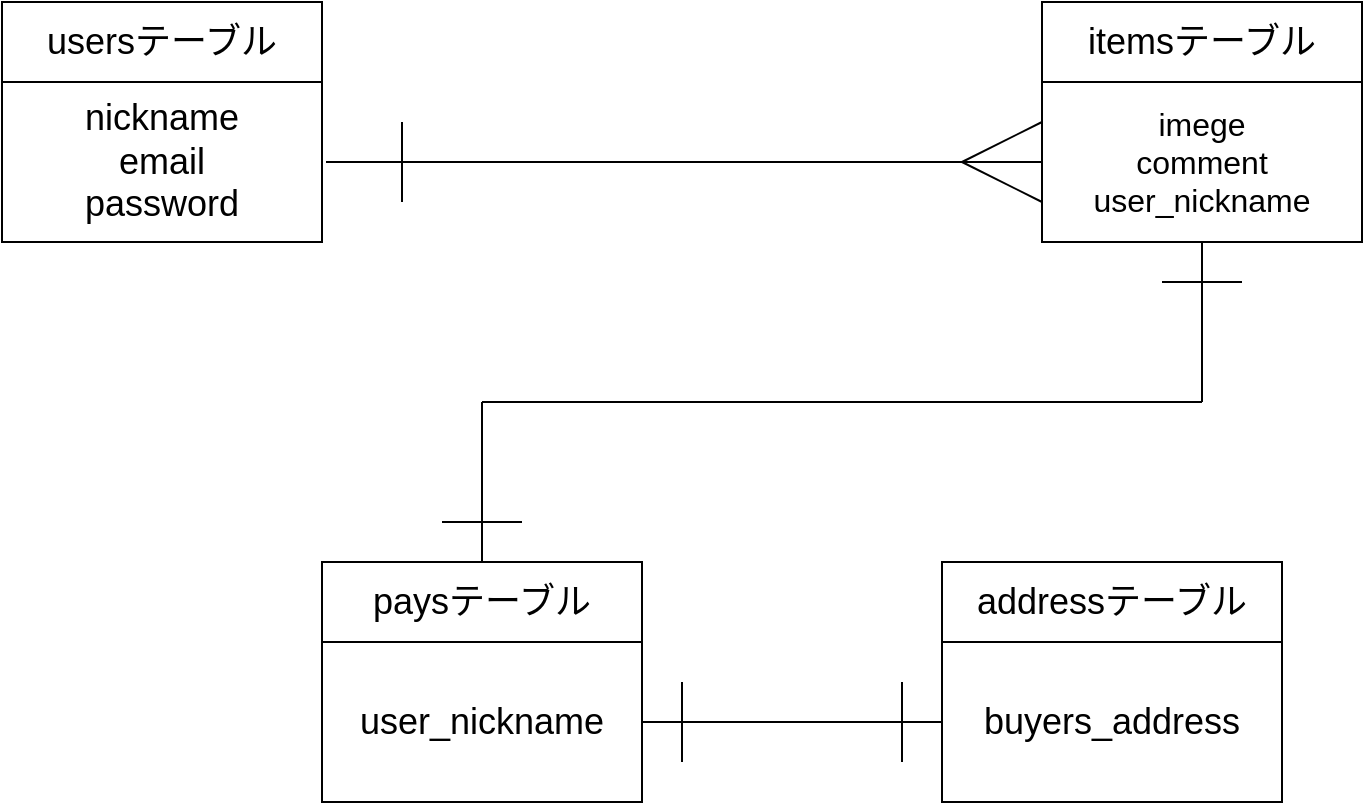 <mxfile version="13.6.5">
    <diagram id="IIaWlgp91XiE6lufCjXq" name="ページ1">
        <mxGraphModel dx="943" dy="680" grid="1" gridSize="10" guides="1" tooltips="1" connect="1" arrows="1" fold="1" page="1" pageScale="1" pageWidth="827" pageHeight="1169" math="0" shadow="0">
            <root>
                <mxCell id="0"/>
                <mxCell id="1" parent="0"/>
                <mxCell id="2" value="&lt;font style=&quot;font-size: 18px&quot;&gt;usersテーブル&lt;/font&gt;" style="rounded=0;whiteSpace=wrap;html=1;" vertex="1" parent="1">
                    <mxGeometry x="40" y="80" width="160" height="40" as="geometry"/>
                </mxCell>
                <mxCell id="3" value="&lt;font style=&quot;font-size: 18px&quot;&gt;nickname&lt;br&gt;email&lt;br&gt;password&lt;br&gt;&lt;/font&gt;" style="rounded=0;whiteSpace=wrap;html=1;" vertex="1" parent="1">
                    <mxGeometry x="40" y="120" width="160" height="80" as="geometry"/>
                </mxCell>
                <mxCell id="4" value="&lt;font style=&quot;font-size: 18px&quot;&gt;itemsテーブル&lt;/font&gt;" style="rounded=0;whiteSpace=wrap;html=1;" vertex="1" parent="1">
                    <mxGeometry x="560" y="80" width="160" height="40" as="geometry"/>
                </mxCell>
                <mxCell id="5" value="&lt;font size=&quot;3&quot;&gt;imege&lt;br&gt;comment&lt;br&gt;user_nickname&lt;br&gt;&lt;/font&gt;" style="rounded=0;whiteSpace=wrap;html=1;" vertex="1" parent="1">
                    <mxGeometry x="560" y="120" width="160" height="80" as="geometry"/>
                </mxCell>
                <mxCell id="7" value="&lt;font style=&quot;font-size: 18px&quot;&gt;paysテーブル&lt;/font&gt;" style="rounded=0;whiteSpace=wrap;html=1;" vertex="1" parent="1">
                    <mxGeometry x="200" y="360" width="160" height="40" as="geometry"/>
                </mxCell>
                <mxCell id="8" value="&lt;font style=&quot;font-size: 18px&quot;&gt;user_nickname&lt;/font&gt;" style="rounded=0;whiteSpace=wrap;html=1;" vertex="1" parent="1">
                    <mxGeometry x="200" y="400" width="160" height="80" as="geometry"/>
                </mxCell>
                <mxCell id="9" value="&lt;font style=&quot;font-size: 18px&quot;&gt;addressテーブル&lt;/font&gt;" style="rounded=0;whiteSpace=wrap;html=1;" vertex="1" parent="1">
                    <mxGeometry x="510" y="360" width="170" height="40" as="geometry"/>
                </mxCell>
                <mxCell id="10" value="&lt;font style=&quot;font-size: 18px&quot;&gt;buyers_address&lt;/font&gt;" style="rounded=0;whiteSpace=wrap;html=1;" vertex="1" parent="1">
                    <mxGeometry x="510" y="400" width="170" height="80" as="geometry"/>
                </mxCell>
                <mxCell id="11" value="" style="endArrow=none;html=1;entryX=0;entryY=0.5;entryDx=0;entryDy=0;" edge="1" parent="1" target="5">
                    <mxGeometry width="50" height="50" relative="1" as="geometry">
                        <mxPoint x="202" y="160" as="sourcePoint"/>
                        <mxPoint x="500" y="290" as="targetPoint"/>
                        <Array as="points"/>
                    </mxGeometry>
                </mxCell>
                <mxCell id="13" value="" style="endArrow=none;html=1;entryX=0;entryY=0.75;entryDx=0;entryDy=0;" edge="1" parent="1" target="5">
                    <mxGeometry width="50" height="50" relative="1" as="geometry">
                        <mxPoint x="520" y="160" as="sourcePoint"/>
                        <mxPoint x="500" y="260" as="targetPoint"/>
                    </mxGeometry>
                </mxCell>
                <mxCell id="14" value="" style="endArrow=none;html=1;entryX=0;entryY=0.25;entryDx=0;entryDy=0;" edge="1" parent="1" target="5">
                    <mxGeometry width="50" height="50" relative="1" as="geometry">
                        <mxPoint x="520" y="160" as="sourcePoint"/>
                        <mxPoint x="500" y="260" as="targetPoint"/>
                    </mxGeometry>
                </mxCell>
                <mxCell id="15" value="" style="endArrow=none;html=1;" edge="1" parent="1">
                    <mxGeometry width="50" height="50" relative="1" as="geometry">
                        <mxPoint x="240" y="180" as="sourcePoint"/>
                        <mxPoint x="240" y="140" as="targetPoint"/>
                    </mxGeometry>
                </mxCell>
                <mxCell id="16" value="" style="endArrow=none;html=1;entryX=0.5;entryY=1;entryDx=0;entryDy=0;" edge="1" parent="1" target="5">
                    <mxGeometry width="50" height="50" relative="1" as="geometry">
                        <mxPoint x="640" y="280" as="sourcePoint"/>
                        <mxPoint x="500" y="260" as="targetPoint"/>
                    </mxGeometry>
                </mxCell>
                <mxCell id="17" value="" style="endArrow=none;html=1;" edge="1" parent="1">
                    <mxGeometry width="50" height="50" relative="1" as="geometry">
                        <mxPoint x="280" y="280" as="sourcePoint"/>
                        <mxPoint x="640" y="280" as="targetPoint"/>
                    </mxGeometry>
                </mxCell>
                <mxCell id="18" value="" style="endArrow=none;html=1;exitX=0.5;exitY=0;exitDx=0;exitDy=0;" edge="1" parent="1" source="7">
                    <mxGeometry width="50" height="50" relative="1" as="geometry">
                        <mxPoint x="450" y="310" as="sourcePoint"/>
                        <mxPoint x="280" y="280" as="targetPoint"/>
                    </mxGeometry>
                </mxCell>
                <mxCell id="19" value="" style="endArrow=none;html=1;" edge="1" parent="1">
                    <mxGeometry width="50" height="50" relative="1" as="geometry">
                        <mxPoint x="620" y="220" as="sourcePoint"/>
                        <mxPoint x="660" y="220" as="targetPoint"/>
                    </mxGeometry>
                </mxCell>
                <mxCell id="20" value="" style="endArrow=none;html=1;" edge="1" parent="1">
                    <mxGeometry width="50" height="50" relative="1" as="geometry">
                        <mxPoint x="260" y="340" as="sourcePoint"/>
                        <mxPoint x="300" y="340" as="targetPoint"/>
                    </mxGeometry>
                </mxCell>
                <mxCell id="21" value="" style="endArrow=none;html=1;exitX=1;exitY=0.5;exitDx=0;exitDy=0;entryX=0;entryY=0.5;entryDx=0;entryDy=0;" edge="1" parent="1" source="8" target="10">
                    <mxGeometry width="50" height="50" relative="1" as="geometry">
                        <mxPoint x="370" y="440" as="sourcePoint"/>
                        <mxPoint x="500" y="260" as="targetPoint"/>
                    </mxGeometry>
                </mxCell>
                <mxCell id="22" value="" style="endArrow=none;html=1;" edge="1" parent="1">
                    <mxGeometry width="50" height="50" relative="1" as="geometry">
                        <mxPoint x="380" y="460" as="sourcePoint"/>
                        <mxPoint x="380" y="420" as="targetPoint"/>
                    </mxGeometry>
                </mxCell>
                <mxCell id="23" value="" style="endArrow=none;html=1;" edge="1" parent="1">
                    <mxGeometry width="50" height="50" relative="1" as="geometry">
                        <mxPoint x="490" y="460" as="sourcePoint"/>
                        <mxPoint x="490" y="420" as="targetPoint"/>
                    </mxGeometry>
                </mxCell>
            </root>
        </mxGraphModel>
    </diagram>
</mxfile>